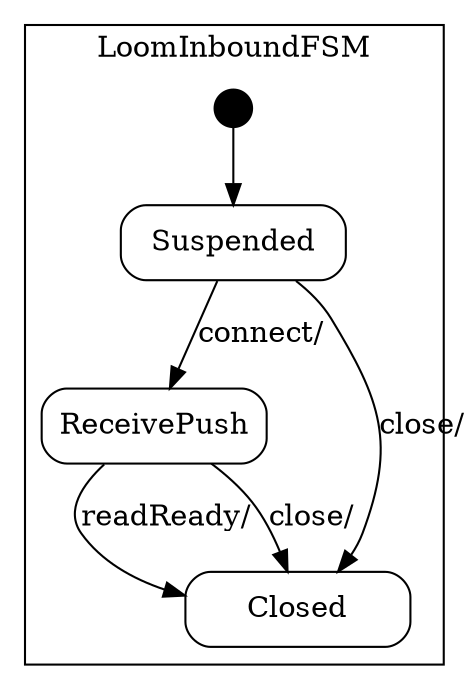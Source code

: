 digraph LoomInbound {

    node
        [shape=Mrecord width=1.5];

    subgraph cluster_LoomInboundFSM {

        label="LoomInboundFSM";

        //
        // States (Nodes)
        //

        "LoomInboundFSM::Suspended"
            [label="{Suspended}"];

        "LoomInboundFSM::ReceivePush"
            [label="{ReceivePush}"];

        "LoomInboundFSM::Closed"
            [label="{Closed}"];

        "%start"
            [label="" shape=circle style=filled fillcolor=black width=0.25];

        //
        // Transitions (Edges)
        //

        "LoomInboundFSM::Suspended" -> "LoomInboundFSM::ReceivePush"
            [label="connect/\l"];

        "LoomInboundFSM::Suspended" -> "LoomInboundFSM::Closed"
            [label="close/\l"];

        "LoomInboundFSM::ReceivePush" -> "LoomInboundFSM::Closed"
            [label="readReady/\l"];

        "LoomInboundFSM::ReceivePush" -> "LoomInboundFSM::Closed"
            [label="close/\l"];

        "%start" -> "LoomInboundFSM::Suspended"
    }

}
